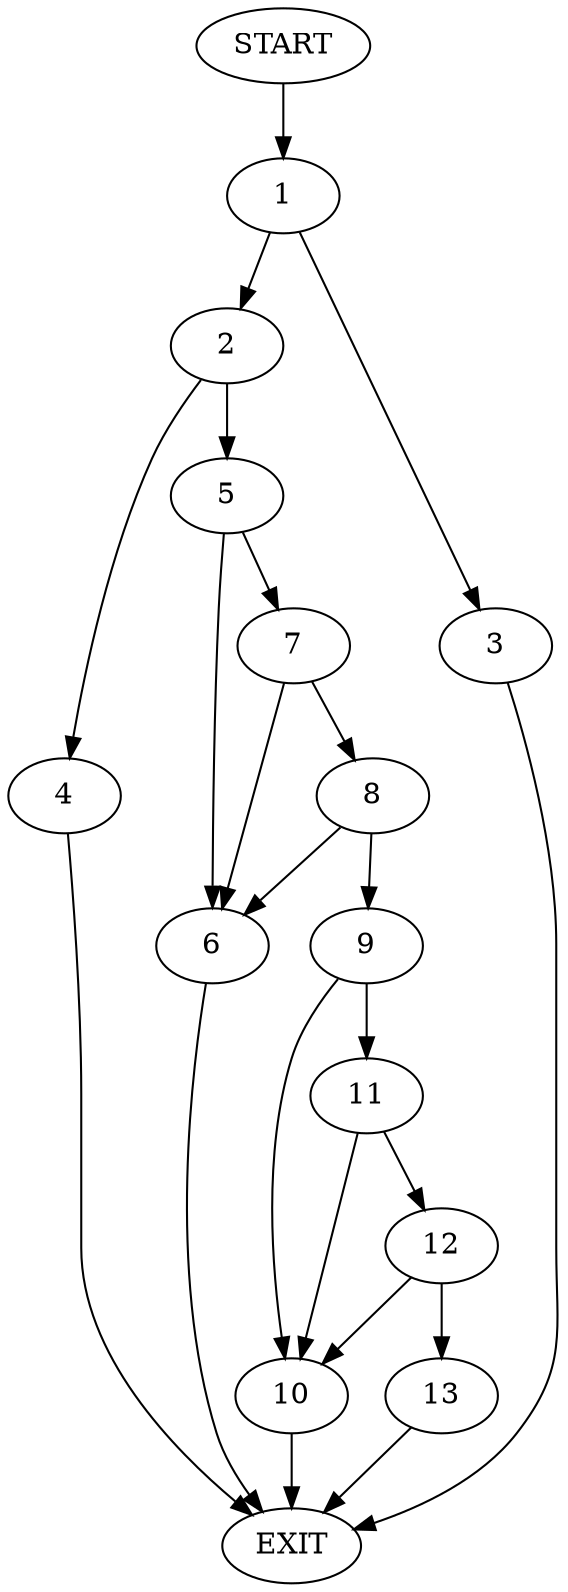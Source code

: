 digraph {
0 [label="START"]
14 [label="EXIT"]
0 -> 1
1 -> 2
1 -> 3
3 -> 14
2 -> 4
2 -> 5
4 -> 14
5 -> 6
5 -> 7
6 -> 14
7 -> 6
7 -> 8
8 -> 6
8 -> 9
9 -> 10
9 -> 11
10 -> 14
11 -> 12
11 -> 10
12 -> 13
12 -> 10
13 -> 14
}
